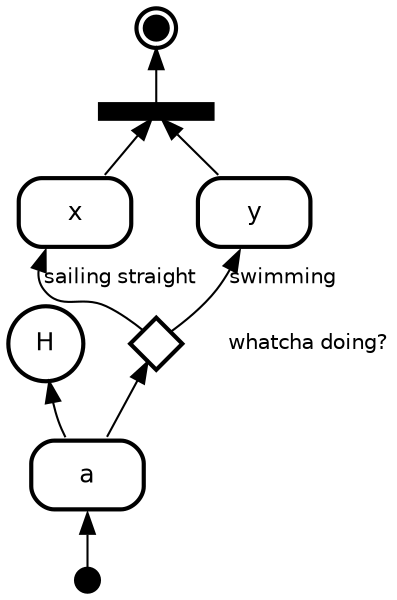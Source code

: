 digraph "state transitions" {
  fontname="Helvetica" fontsize=12 penwidth=2.0 splines=true ordering=out compound=true overlap=scale nodesep=0.3 ranksep=0.1 rankdir=BT
  node [shape=plaintext style=filled fillcolor="#FFFFFF01" fontname=Helvetica fontsize=12 penwidth=2.0]
  edge [fontname=Helvetica fontsize=10]

    "initial" [shape=circle style=filled class="state initial" color="black" fillcolor="black" fixedsize=true height=0.15 label=""]
    "a" [margin=0 class="state regular" color="black" label= <
      <table align="center" cellborder="0" border="2" style="rounded" width="48">
        <tr><td width="48" cellpadding="7">a</td></tr>
      </table>
    >]
    "x" [margin=0 class="state regular" color="black" label= <
      <table align="center" cellborder="0" border="2" style="rounded" width="48">
        <tr><td width="48" cellpadding="7">x</td></tr>
      </table>
    >]
    "y" [margin=0 class="state regular" color="black" label= <
      <table align="center" cellborder="0" border="2" style="rounded" width="48">
        <tr><td width="48" cellpadding="7">y</td></tr>
      </table>
    >]
    "a.history" [shape=circle class="state history" color="black" label="H"]
    "^" [shape=diamond fixedsize=true width=0.35 height=0.35 fontsize=10 label=" " class="state choice" color="black"]
    "^" -> "^" [color="#FFFFFF01" fontcolor="black" class="state choice" label=<whatcha doing?>]
    "]" [shape=rect fixedsize=true label=" " style=filled class="state join" color="black" fillcolor="black" height=0.1]
    "final" [shape=circle style=filled class="state final" color="black" fillcolor="black" fixedsize=true height=0.15 peripheries=2 label=""]

    "initial" -> "a" [label="    \l" color="black" fontcolor="black" class="transition"]
    "a" -> "a.history" [label="    \l" color="black" fontcolor="black" class="transition"]
    "a" -> "^" [label="    \l" color="black" fontcolor="black" class="transition"]
    "^" -> "x" [label="sailing straight   \l" color="black" fontcolor="black" class="transition"]
    "^" -> "y" [label="swimming   \l" color="black" fontcolor="black" class="transition"]
    "x" -> "]" [label="    \l" color="black" fontcolor="black" class="transition"]
    "y" -> "]" [label="    \l" color="black" fontcolor="black" class="transition"]
    "]" -> "final" [label="    \l" color="black" fontcolor="black" class="transition"]
}
